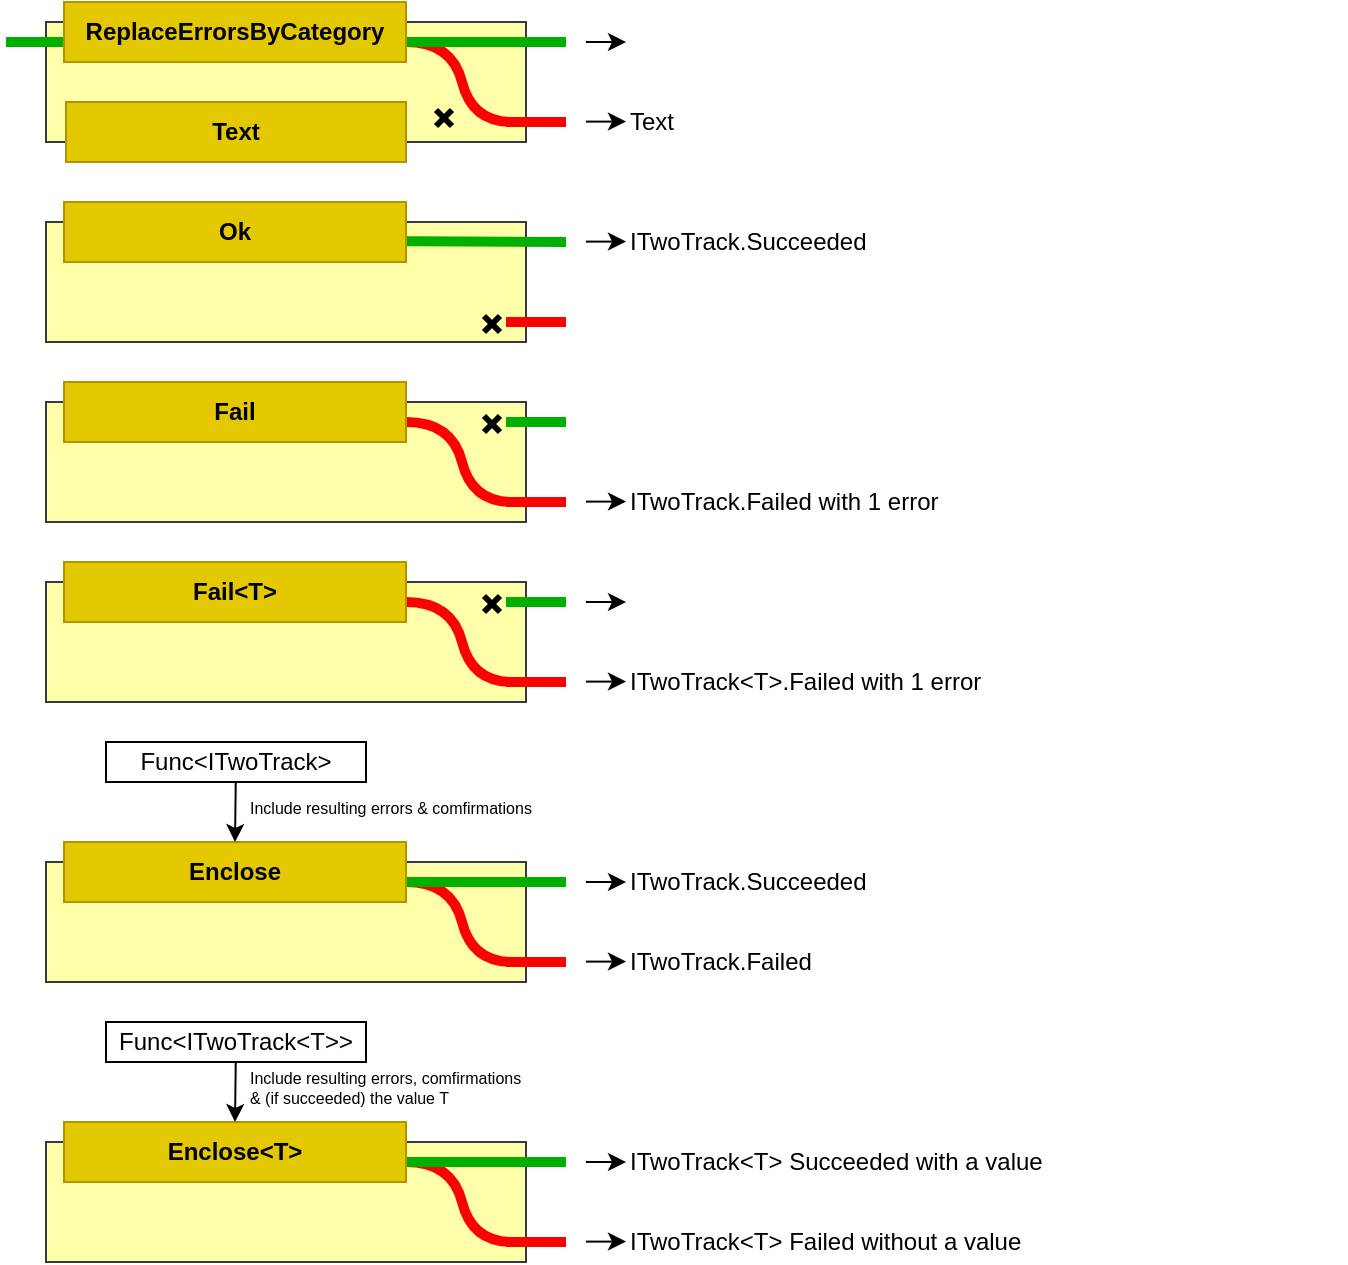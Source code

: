 <mxfile version="14.5.1" type="device"><diagram id="ybrCjf56GcSELiJGzpvH" name="Page-1"><mxGraphModel dx="706" dy="408" grid="1" gridSize="10" guides="1" tooltips="1" connect="1" arrows="1" fold="1" page="1" pageScale="1" pageWidth="850" pageHeight="1100" math="0" shadow="0"><root><mxCell id="0"/><mxCell id="1" parent="0"/><mxCell id="KiyXy_KrPaKpeKbl6NWl-1" value="" style="rounded=0;whiteSpace=wrap;html=1;strokeColor=#36393d;fillColor=#FFFFAA;" vertex="1" parent="1"><mxGeometry x="40" y="30" width="240" height="60" as="geometry"/></mxCell><mxCell id="KiyXy_KrPaKpeKbl6NWl-6" value="" style="endArrow=none;html=1;strokeWidth=5;fillColor=#60a917;strokeColor=#FF0000;" edge="1" parent="1"><mxGeometry width="50" height="50" relative="1" as="geometry"><mxPoint x="270" y="80" as="sourcePoint"/><mxPoint x="300" y="80" as="targetPoint"/></mxGeometry></mxCell><mxCell id="KiyXy_KrPaKpeKbl6NWl-9" value="" style="curved=1;endArrow=none;html=1;strokeWidth=5;fontColor=#000000;fillColor=#e51400;strokeColor=#FF0000;endFill=0;" edge="1" parent="1"><mxGeometry width="50" height="50" relative="1" as="geometry"><mxPoint x="220" y="40" as="sourcePoint"/><mxPoint x="273" y="80" as="targetPoint"/><Array as="points"><mxPoint x="243" y="40"/><mxPoint x="253" y="80"/></Array></mxGeometry></mxCell><mxCell id="KiyXy_KrPaKpeKbl6NWl-12" value="" style="group;rotation=45;" vertex="1" connectable="0" parent="1"><mxGeometry x="234" y="73" width="10" height="10" as="geometry"/></mxCell><mxCell id="KiyXy_KrPaKpeKbl6NWl-10" value="" style="endArrow=none;html=1;strokeWidth=3;fillColor=#60a917;" edge="1" parent="KiyXy_KrPaKpeKbl6NWl-12"><mxGeometry width="50" height="50" relative="1" as="geometry"><mxPoint x="1" y="1" as="sourcePoint"/><mxPoint x="9" y="9" as="targetPoint"/></mxGeometry></mxCell><mxCell id="KiyXy_KrPaKpeKbl6NWl-11" value="" style="endArrow=none;html=1;strokeWidth=3;fillColor=#60a917;" edge="1" parent="KiyXy_KrPaKpeKbl6NWl-12"><mxGeometry width="50" height="50" relative="1" as="geometry"><mxPoint x="9" y="1" as="sourcePoint"/><mxPoint x="1" y="9" as="targetPoint"/></mxGeometry></mxCell><mxCell id="KiyXy_KrPaKpeKbl6NWl-2" value="" style="endArrow=none;html=1;strokeWidth=5;fillColor=#60a917;strokeColor=#00B000;" edge="1" parent="1"><mxGeometry width="50" height="50" relative="1" as="geometry"><mxPoint x="20" y="40" as="sourcePoint"/><mxPoint x="300" y="40" as="targetPoint"/></mxGeometry></mxCell><mxCell id="KiyXy_KrPaKpeKbl6NWl-4" value="ReplaceErrorsByCategory" style="text;html=1;fillColor=#e3c800;align=center;verticalAlign=middle;whiteSpace=wrap;rounded=0;strokeColor=#B09500;fontStyle=1" vertex="1" parent="1"><mxGeometry x="49" y="20" width="171" height="30" as="geometry"/></mxCell><mxCell id="KiyXy_KrPaKpeKbl6NWl-7" value="Text" style="text;html=1;fillColor=#e3c800;align=center;verticalAlign=middle;whiteSpace=wrap;rounded=0;strokeColor=#B09500;fontStyle=1" vertex="1" parent="1"><mxGeometry x="50" y="70" width="170" height="30" as="geometry"/></mxCell><mxCell id="KiyXy_KrPaKpeKbl6NWl-23" value="" style="rounded=0;whiteSpace=wrap;html=1;strokeColor=#36393d;fillColor=#FFFFAA;" vertex="1" parent="1"><mxGeometry x="40" y="130" width="240" height="60" as="geometry"/></mxCell><mxCell id="KiyXy_KrPaKpeKbl6NWl-24" value="" style="endArrow=none;html=1;strokeWidth=5;fillColor=#60a917;strokeColor=#FF0000;" edge="1" parent="1"><mxGeometry width="50" height="50" relative="1" as="geometry"><mxPoint x="270" y="180" as="sourcePoint"/><mxPoint x="300" y="180" as="targetPoint"/></mxGeometry></mxCell><mxCell id="KiyXy_KrPaKpeKbl6NWl-26" value="" style="group;rotation=45;" vertex="1" connectable="0" parent="1"><mxGeometry x="258" y="176" width="10" height="10" as="geometry"/></mxCell><mxCell id="KiyXy_KrPaKpeKbl6NWl-27" value="" style="endArrow=none;html=1;strokeWidth=3;fillColor=#60a917;" edge="1" parent="KiyXy_KrPaKpeKbl6NWl-26"><mxGeometry width="50" height="50" relative="1" as="geometry"><mxPoint x="1" y="1" as="sourcePoint"/><mxPoint x="9" y="9" as="targetPoint"/></mxGeometry></mxCell><mxCell id="KiyXy_KrPaKpeKbl6NWl-28" value="" style="endArrow=none;html=1;strokeWidth=3;fillColor=#60a917;" edge="1" parent="KiyXy_KrPaKpeKbl6NWl-26"><mxGeometry width="50" height="50" relative="1" as="geometry"><mxPoint x="9" y="1" as="sourcePoint"/><mxPoint x="1" y="9" as="targetPoint"/></mxGeometry></mxCell><mxCell id="KiyXy_KrPaKpeKbl6NWl-29" value="" style="endArrow=none;html=1;strokeWidth=5;fillColor=#60a917;strokeColor=#00B000;exitX=0.883;exitY=0.65;exitDx=0;exitDy=0;exitPerimeter=0;" edge="1" parent="1" source="KiyXy_KrPaKpeKbl6NWl-30"><mxGeometry width="50" height="50" relative="1" as="geometry"><mxPoint x="230" y="140" as="sourcePoint"/><mxPoint x="300" y="140" as="targetPoint"/></mxGeometry></mxCell><mxCell id="KiyXy_KrPaKpeKbl6NWl-30" value="Ok" style="text;html=1;fillColor=#e3c800;align=center;verticalAlign=middle;whiteSpace=wrap;rounded=0;strokeColor=#B09500;fontStyle=1" vertex="1" parent="1"><mxGeometry x="49" y="120" width="171" height="30" as="geometry"/></mxCell><mxCell id="KiyXy_KrPaKpeKbl6NWl-32" value="" style="endArrow=classic;html=1;strokeWidth=1;fontColor=#000000;" edge="1" parent="1"><mxGeometry width="50" height="50" relative="1" as="geometry"><mxPoint x="310" y="40" as="sourcePoint"/><mxPoint x="330" y="40" as="targetPoint"/></mxGeometry></mxCell><mxCell id="KiyXy_KrPaKpeKbl6NWl-33" value="" style="endArrow=classic;html=1;strokeWidth=1;fontColor=#000000;" edge="1" parent="1"><mxGeometry width="50" height="50" relative="1" as="geometry"><mxPoint x="310" y="139.8" as="sourcePoint"/><mxPoint x="330" y="139.8" as="targetPoint"/></mxGeometry></mxCell><mxCell id="KiyXy_KrPaKpeKbl6NWl-34" value="ITwoTrack.Succeeded" style="text;html=1;strokeColor=none;fillColor=none;align=left;verticalAlign=middle;whiteSpace=wrap;rounded=0;fontColor=#000000;" vertex="1" parent="1"><mxGeometry x="330" y="130" width="360" height="20" as="geometry"/></mxCell><mxCell id="KiyXy_KrPaKpeKbl6NWl-36" value="" style="endArrow=classic;html=1;strokeWidth=1;fontColor=#000000;" edge="1" parent="1"><mxGeometry width="50" height="50" relative="1" as="geometry"><mxPoint x="310" y="79.8" as="sourcePoint"/><mxPoint x="330" y="79.8" as="targetPoint"/></mxGeometry></mxCell><mxCell id="KiyXy_KrPaKpeKbl6NWl-37" value="Text" style="text;html=1;strokeColor=none;fillColor=none;align=left;verticalAlign=middle;whiteSpace=wrap;rounded=0;fontColor=#000000;" vertex="1" parent="1"><mxGeometry x="330" y="70" width="360" height="20" as="geometry"/></mxCell><mxCell id="KiyXy_KrPaKpeKbl6NWl-38" value="" style="rounded=0;whiteSpace=wrap;html=1;strokeColor=#36393d;fillColor=#FFFFAA;" vertex="1" parent="1"><mxGeometry x="40" y="220" width="240" height="60" as="geometry"/></mxCell><mxCell id="KiyXy_KrPaKpeKbl6NWl-39" value="" style="endArrow=none;html=1;strokeWidth=5;fillColor=#60a917;strokeColor=#FF0000;" edge="1" parent="1"><mxGeometry width="50" height="50" relative="1" as="geometry"><mxPoint x="270.0" y="270.0" as="sourcePoint"/><mxPoint x="300.0" y="270.0" as="targetPoint"/></mxGeometry></mxCell><mxCell id="KiyXy_KrPaKpeKbl6NWl-40" value="" style="curved=1;endArrow=none;html=1;strokeWidth=5;fontColor=#000000;fillColor=#e51400;strokeColor=#FF0000;endFill=0;" edge="1" parent="1"><mxGeometry width="50" height="50" relative="1" as="geometry"><mxPoint x="220" y="230" as="sourcePoint"/><mxPoint x="273" y="270.0" as="targetPoint"/><Array as="points"><mxPoint x="243" y="230"/><mxPoint x="253" y="270"/></Array></mxGeometry></mxCell><mxCell id="KiyXy_KrPaKpeKbl6NWl-41" value="" style="group;rotation=45;" vertex="1" connectable="0" parent="1"><mxGeometry x="258" y="226" width="10" height="10" as="geometry"/></mxCell><mxCell id="KiyXy_KrPaKpeKbl6NWl-42" value="" style="endArrow=none;html=1;strokeWidth=3;fillColor=#60a917;" edge="1" parent="KiyXy_KrPaKpeKbl6NWl-41"><mxGeometry width="50" height="50" relative="1" as="geometry"><mxPoint x="1" y="1" as="sourcePoint"/><mxPoint x="9" y="9" as="targetPoint"/></mxGeometry></mxCell><mxCell id="KiyXy_KrPaKpeKbl6NWl-43" value="" style="endArrow=none;html=1;strokeWidth=3;fillColor=#60a917;" edge="1" parent="KiyXy_KrPaKpeKbl6NWl-41"><mxGeometry width="50" height="50" relative="1" as="geometry"><mxPoint x="9" y="1" as="sourcePoint"/><mxPoint x="1" y="9" as="targetPoint"/></mxGeometry></mxCell><mxCell id="KiyXy_KrPaKpeKbl6NWl-44" value="" style="endArrow=none;html=1;strokeWidth=5;fillColor=#60a917;strokeColor=#00B000;" edge="1" parent="1"><mxGeometry width="50" height="50" relative="1" as="geometry"><mxPoint x="270" y="230" as="sourcePoint"/><mxPoint x="300.0" y="230.0" as="targetPoint"/></mxGeometry></mxCell><mxCell id="KiyXy_KrPaKpeKbl6NWl-45" value="Fail" style="text;html=1;fillColor=#e3c800;align=center;verticalAlign=middle;whiteSpace=wrap;rounded=0;strokeColor=#B09500;fontStyle=1" vertex="1" parent="1"><mxGeometry x="49" y="210" width="171" height="30" as="geometry"/></mxCell><mxCell id="KiyXy_KrPaKpeKbl6NWl-48" value="" style="endArrow=classic;html=1;strokeWidth=1;fontColor=#000000;" edge="1" parent="1"><mxGeometry width="50" height="50" relative="1" as="geometry"><mxPoint x="310.0" y="269.8" as="sourcePoint"/><mxPoint x="330" y="269.8" as="targetPoint"/></mxGeometry></mxCell><mxCell id="KiyXy_KrPaKpeKbl6NWl-49" value="ITwoTrack.Failed with 1 error" style="text;html=1;strokeColor=none;fillColor=none;align=left;verticalAlign=middle;whiteSpace=wrap;rounded=0;fontColor=#000000;" vertex="1" parent="1"><mxGeometry x="330" y="260" width="360" height="20" as="geometry"/></mxCell><mxCell id="KiyXy_KrPaKpeKbl6NWl-80" value="" style="group" vertex="1" connectable="0" parent="1"><mxGeometry x="40" y="300" width="650" height="70" as="geometry"/></mxCell><mxCell id="KiyXy_KrPaKpeKbl6NWl-69" value="" style="rounded=0;whiteSpace=wrap;html=1;strokeColor=#36393d;fillColor=#FFFFAA;" vertex="1" parent="KiyXy_KrPaKpeKbl6NWl-80"><mxGeometry y="10" width="240" height="60" as="geometry"/></mxCell><mxCell id="KiyXy_KrPaKpeKbl6NWl-70" value="" style="endArrow=none;html=1;strokeWidth=5;fillColor=#60a917;strokeColor=#FF0000;" edge="1" parent="KiyXy_KrPaKpeKbl6NWl-80"><mxGeometry width="50" height="50" relative="1" as="geometry"><mxPoint x="230.0" y="60" as="sourcePoint"/><mxPoint x="260.0" y="60" as="targetPoint"/></mxGeometry></mxCell><mxCell id="KiyXy_KrPaKpeKbl6NWl-71" value="" style="curved=1;endArrow=none;html=1;strokeWidth=5;fontColor=#000000;fillColor=#e51400;strokeColor=#FF0000;endFill=0;" edge="1" parent="KiyXy_KrPaKpeKbl6NWl-80"><mxGeometry width="50" height="50" relative="1" as="geometry"><mxPoint x="180.0" y="20" as="sourcePoint"/><mxPoint x="233" y="60" as="targetPoint"/><Array as="points"><mxPoint x="203" y="20"/><mxPoint x="213" y="60"/></Array></mxGeometry></mxCell><mxCell id="KiyXy_KrPaKpeKbl6NWl-72" value="" style="group;rotation=45;" vertex="1" connectable="0" parent="KiyXy_KrPaKpeKbl6NWl-80"><mxGeometry x="218" y="16" width="10" height="10" as="geometry"/></mxCell><mxCell id="KiyXy_KrPaKpeKbl6NWl-73" value="" style="endArrow=none;html=1;strokeWidth=3;fillColor=#60a917;" edge="1" parent="KiyXy_KrPaKpeKbl6NWl-72"><mxGeometry width="50" height="50" relative="1" as="geometry"><mxPoint x="1" y="1" as="sourcePoint"/><mxPoint x="9" y="9" as="targetPoint"/></mxGeometry></mxCell><mxCell id="KiyXy_KrPaKpeKbl6NWl-74" value="" style="endArrow=none;html=1;strokeWidth=3;fillColor=#60a917;" edge="1" parent="KiyXy_KrPaKpeKbl6NWl-72"><mxGeometry width="50" height="50" relative="1" as="geometry"><mxPoint x="9" y="1" as="sourcePoint"/><mxPoint x="1" y="9" as="targetPoint"/></mxGeometry></mxCell><mxCell id="KiyXy_KrPaKpeKbl6NWl-75" value="" style="endArrow=none;html=1;strokeWidth=5;fillColor=#60a917;strokeColor=#00B000;" edge="1" parent="KiyXy_KrPaKpeKbl6NWl-80"><mxGeometry width="50" height="50" relative="1" as="geometry"><mxPoint x="230.0" y="20" as="sourcePoint"/><mxPoint x="260.0" y="20" as="targetPoint"/></mxGeometry></mxCell><mxCell id="KiyXy_KrPaKpeKbl6NWl-76" value="Fail&amp;lt;T&amp;gt;" style="text;html=1;fillColor=#e3c800;align=center;verticalAlign=middle;whiteSpace=wrap;rounded=0;strokeColor=#B09500;fontStyle=1" vertex="1" parent="KiyXy_KrPaKpeKbl6NWl-80"><mxGeometry x="9" width="171" height="30" as="geometry"/></mxCell><mxCell id="KiyXy_KrPaKpeKbl6NWl-77" value="" style="endArrow=classic;html=1;strokeWidth=1;fontColor=#000000;" edge="1" parent="KiyXy_KrPaKpeKbl6NWl-80"><mxGeometry width="50" height="50" relative="1" as="geometry"><mxPoint x="270.0" y="20" as="sourcePoint"/><mxPoint x="290" y="20" as="targetPoint"/></mxGeometry></mxCell><mxCell id="KiyXy_KrPaKpeKbl6NWl-78" value="" style="endArrow=classic;html=1;strokeWidth=1;fontColor=#000000;" edge="1" parent="KiyXy_KrPaKpeKbl6NWl-80"><mxGeometry width="50" height="50" relative="1" as="geometry"><mxPoint x="270.0" y="59.8" as="sourcePoint"/><mxPoint x="290" y="59.8" as="targetPoint"/></mxGeometry></mxCell><mxCell id="KiyXy_KrPaKpeKbl6NWl-79" value="ITwoTrack&amp;lt;T&amp;gt;.Failed with 1 error" style="text;html=1;strokeColor=none;fillColor=none;align=left;verticalAlign=middle;whiteSpace=wrap;rounded=0;fontColor=#000000;" vertex="1" parent="KiyXy_KrPaKpeKbl6NWl-80"><mxGeometry x="290" y="50" width="360" height="20" as="geometry"/></mxCell><mxCell id="KiyXy_KrPaKpeKbl6NWl-119" value="" style="group" vertex="1" connectable="0" parent="1"><mxGeometry x="40" y="390" width="650" height="120" as="geometry"/></mxCell><mxCell id="KiyXy_KrPaKpeKbl6NWl-81" value="" style="rounded=0;whiteSpace=wrap;html=1;strokeColor=#36393d;fillColor=#FFFFAA;" vertex="1" parent="KiyXy_KrPaKpeKbl6NWl-119"><mxGeometry y="60" width="240" height="60" as="geometry"/></mxCell><mxCell id="KiyXy_KrPaKpeKbl6NWl-82" value="" style="endArrow=none;html=1;strokeWidth=5;fillColor=#60a917;strokeColor=#FF0000;" edge="1" parent="KiyXy_KrPaKpeKbl6NWl-119"><mxGeometry width="50" height="50" as="geometry"><mxPoint x="230.0" y="110" as="sourcePoint"/><mxPoint x="260.0" y="110" as="targetPoint"/></mxGeometry></mxCell><mxCell id="KiyXy_KrPaKpeKbl6NWl-83" value="" style="curved=1;endArrow=none;html=1;strokeWidth=5;fontColor=#000000;fillColor=#e51400;strokeColor=#FF0000;endFill=0;" edge="1" parent="KiyXy_KrPaKpeKbl6NWl-119"><mxGeometry width="50" height="50" as="geometry"><mxPoint x="180.0" y="70" as="sourcePoint"/><mxPoint x="233" y="110" as="targetPoint"/><Array as="points"><mxPoint x="203" y="70"/><mxPoint x="213" y="110"/></Array></mxGeometry></mxCell><mxCell id="KiyXy_KrPaKpeKbl6NWl-84" value="" style="endArrow=none;html=1;strokeWidth=5;fillColor=#60a917;strokeColor=#00B000;exitX=0.825;exitY=0.667;exitDx=0;exitDy=0;exitPerimeter=0;" edge="1" parent="KiyXy_KrPaKpeKbl6NWl-119" source="KiyXy_KrPaKpeKbl6NWl-85"><mxGeometry width="50" height="50" as="geometry"><mxPoint x="-20" y="70" as="sourcePoint"/><mxPoint x="260.0" y="70" as="targetPoint"/></mxGeometry></mxCell><mxCell id="KiyXy_KrPaKpeKbl6NWl-85" value="Enclose" style="text;html=1;fillColor=#e3c800;align=center;verticalAlign=middle;whiteSpace=wrap;rounded=0;strokeColor=#B09500;fontStyle=1" vertex="1" parent="KiyXy_KrPaKpeKbl6NWl-119"><mxGeometry x="9" y="50" width="171" height="30" as="geometry"/></mxCell><mxCell id="KiyXy_KrPaKpeKbl6NWl-86" value="" style="endArrow=classic;html=1;strokeWidth=1;fontColor=#000000;" edge="1" parent="KiyXy_KrPaKpeKbl6NWl-119"><mxGeometry width="50" height="50" as="geometry"><mxPoint x="270.0" y="70" as="sourcePoint"/><mxPoint x="290" y="70" as="targetPoint"/></mxGeometry></mxCell><mxCell id="KiyXy_KrPaKpeKbl6NWl-87" value="" style="endArrow=classic;html=1;strokeWidth=1;fontColor=#000000;" edge="1" parent="KiyXy_KrPaKpeKbl6NWl-119"><mxGeometry width="50" height="50" as="geometry"><mxPoint x="270.0" y="109.8" as="sourcePoint"/><mxPoint x="290" y="109.8" as="targetPoint"/></mxGeometry></mxCell><mxCell id="KiyXy_KrPaKpeKbl6NWl-88" value="ITwoTrack.Failed" style="text;html=1;strokeColor=none;fillColor=none;align=left;verticalAlign=middle;whiteSpace=wrap;rounded=0;fontColor=#000000;" vertex="1" parent="KiyXy_KrPaKpeKbl6NWl-119"><mxGeometry x="290" y="100" width="360" height="20" as="geometry"/></mxCell><mxCell id="KiyXy_KrPaKpeKbl6NWl-89" value="" style="endArrow=classic;html=1;strokeWidth=1;fontColor=#000000;entryX=0.5;entryY=0;entryDx=0;entryDy=0;" edge="1" parent="KiyXy_KrPaKpeKbl6NWl-119" target="KiyXy_KrPaKpeKbl6NWl-85" source="KiyXy_KrPaKpeKbl6NWl-92"><mxGeometry width="50" height="50" as="geometry"><mxPoint x="95.0" y="10" as="sourcePoint"/><mxPoint x="300" y="119.8" as="targetPoint"/></mxGeometry></mxCell><mxCell id="KiyXy_KrPaKpeKbl6NWl-90" value="Include resulting errors &amp;amp; comfirmations" style="text;html=1;strokeColor=none;fillColor=none;align=left;verticalAlign=middle;whiteSpace=wrap;rounded=0;fontColor=#000000;fontSize=8;" vertex="1" parent="KiyXy_KrPaKpeKbl6NWl-119"><mxGeometry x="100" y="23" width="160" height="20" as="geometry"/></mxCell><mxCell id="KiyXy_KrPaKpeKbl6NWl-91" value="ITwoTrack.Succeeded" style="text;html=1;strokeColor=none;fillColor=none;align=left;verticalAlign=middle;whiteSpace=wrap;rounded=0;fontColor=#000000;" vertex="1" parent="KiyXy_KrPaKpeKbl6NWl-119"><mxGeometry x="290" y="60" width="360" height="20" as="geometry"/></mxCell><mxCell id="KiyXy_KrPaKpeKbl6NWl-92" value="Func&amp;lt;ITwoTrack&amp;gt;" style="text;html=1;align=center;verticalAlign=middle;whiteSpace=wrap;rounded=0;fontColor=#000000;strokeWidth=1;strokeColor=#000000;labelBackgroundColor=none;fillColor=#ffffff;" vertex="1" parent="KiyXy_KrPaKpeKbl6NWl-119"><mxGeometry x="30" width="130" height="20" as="geometry"/></mxCell><mxCell id="KiyXy_KrPaKpeKbl6NWl-120" value="" style="group" vertex="1" connectable="0" parent="1"><mxGeometry x="40" y="530" width="650" height="120" as="geometry"/></mxCell><mxCell id="KiyXy_KrPaKpeKbl6NWl-105" value="" style="rounded=0;whiteSpace=wrap;html=1;strokeColor=#36393d;fillColor=#FFFFAA;" vertex="1" parent="KiyXy_KrPaKpeKbl6NWl-120"><mxGeometry y="60" width="240" height="60" as="geometry"/></mxCell><mxCell id="KiyXy_KrPaKpeKbl6NWl-106" value="" style="endArrow=none;html=1;strokeWidth=5;fillColor=#60a917;strokeColor=#FF0000;" edge="1" parent="KiyXy_KrPaKpeKbl6NWl-120"><mxGeometry width="50" height="50" as="geometry"><mxPoint x="230.0" y="110" as="sourcePoint"/><mxPoint x="260.0" y="110" as="targetPoint"/></mxGeometry></mxCell><mxCell id="KiyXy_KrPaKpeKbl6NWl-107" value="" style="curved=1;endArrow=none;html=1;strokeWidth=5;fontColor=#000000;fillColor=#e51400;strokeColor=#FF0000;endFill=0;" edge="1" parent="KiyXy_KrPaKpeKbl6NWl-120"><mxGeometry width="50" height="50" as="geometry"><mxPoint x="180.0" y="70" as="sourcePoint"/><mxPoint x="233" y="110" as="targetPoint"/><Array as="points"><mxPoint x="203" y="70"/><mxPoint x="213" y="110"/></Array></mxGeometry></mxCell><mxCell id="KiyXy_KrPaKpeKbl6NWl-108" value="" style="endArrow=none;html=1;strokeWidth=5;fillColor=#60a917;strokeColor=#00B000;exitX=0.825;exitY=0.667;exitDx=0;exitDy=0;exitPerimeter=0;" edge="1" parent="KiyXy_KrPaKpeKbl6NWl-120" source="KiyXy_KrPaKpeKbl6NWl-109"><mxGeometry width="50" height="50" as="geometry"><mxPoint x="-20" y="70" as="sourcePoint"/><mxPoint x="260.0" y="70" as="targetPoint"/></mxGeometry></mxCell><mxCell id="KiyXy_KrPaKpeKbl6NWl-109" value="Enclose&amp;lt;T&amp;gt;" style="text;html=1;fillColor=#e3c800;align=center;verticalAlign=middle;whiteSpace=wrap;rounded=0;strokeColor=#B09500;fontStyle=1" vertex="1" parent="KiyXy_KrPaKpeKbl6NWl-120"><mxGeometry x="9" y="50" width="171" height="30" as="geometry"/></mxCell><mxCell id="KiyXy_KrPaKpeKbl6NWl-110" value="" style="endArrow=classic;html=1;strokeWidth=1;fontColor=#000000;" edge="1" parent="KiyXy_KrPaKpeKbl6NWl-120"><mxGeometry width="50" height="50" as="geometry"><mxPoint x="270.0" y="70" as="sourcePoint"/><mxPoint x="290" y="70" as="targetPoint"/></mxGeometry></mxCell><mxCell id="KiyXy_KrPaKpeKbl6NWl-111" value="" style="endArrow=classic;html=1;strokeWidth=1;fontColor=#000000;" edge="1" parent="KiyXy_KrPaKpeKbl6NWl-120"><mxGeometry width="50" height="50" as="geometry"><mxPoint x="270.0" y="109.8" as="sourcePoint"/><mxPoint x="290" y="109.8" as="targetPoint"/></mxGeometry></mxCell><mxCell id="KiyXy_KrPaKpeKbl6NWl-112" value="ITwoTrack&amp;lt;T&amp;gt; Failed without a value" style="text;html=1;strokeColor=none;fillColor=none;align=left;verticalAlign=middle;whiteSpace=wrap;rounded=0;fontColor=#000000;" vertex="1" parent="KiyXy_KrPaKpeKbl6NWl-120"><mxGeometry x="290" y="100" width="360" height="20" as="geometry"/></mxCell><mxCell id="KiyXy_KrPaKpeKbl6NWl-113" value="" style="endArrow=classic;html=1;strokeWidth=1;fontColor=#000000;entryX=0.5;entryY=0;entryDx=0;entryDy=0;" edge="1" parent="KiyXy_KrPaKpeKbl6NWl-120" source="KiyXy_KrPaKpeKbl6NWl-116" target="KiyXy_KrPaKpeKbl6NWl-109"><mxGeometry width="50" height="50" as="geometry"><mxPoint x="95.0" y="10" as="sourcePoint"/><mxPoint x="300" y="119.8" as="targetPoint"/></mxGeometry></mxCell><mxCell id="KiyXy_KrPaKpeKbl6NWl-114" value="Include resulting errors, comfirmations&lt;br&gt;&amp;amp; (if succeeded) the value T" style="text;html=1;strokeColor=none;fillColor=none;align=left;verticalAlign=middle;whiteSpace=wrap;rounded=0;fontColor=#000000;fontSize=8;" vertex="1" parent="KiyXy_KrPaKpeKbl6NWl-120"><mxGeometry x="100" y="23" width="160" height="20" as="geometry"/></mxCell><mxCell id="KiyXy_KrPaKpeKbl6NWl-115" value="ITwoTrack&amp;lt;T&amp;gt; Succeeded with a value" style="text;html=1;strokeColor=none;fillColor=none;align=left;verticalAlign=middle;whiteSpace=wrap;rounded=0;fontColor=#000000;" vertex="1" parent="KiyXy_KrPaKpeKbl6NWl-120"><mxGeometry x="290" y="60" width="360" height="20" as="geometry"/></mxCell><mxCell id="KiyXy_KrPaKpeKbl6NWl-116" value="Func&amp;lt;ITwoTrack&amp;lt;T&amp;gt;&amp;gt;" style="text;html=1;align=center;verticalAlign=middle;whiteSpace=wrap;rounded=0;fontColor=#000000;strokeWidth=1;strokeColor=#000000;labelBackgroundColor=none;fillColor=#ffffff;" vertex="1" parent="KiyXy_KrPaKpeKbl6NWl-120"><mxGeometry x="30" width="130" height="20" as="geometry"/></mxCell></root></mxGraphModel></diagram></mxfile>